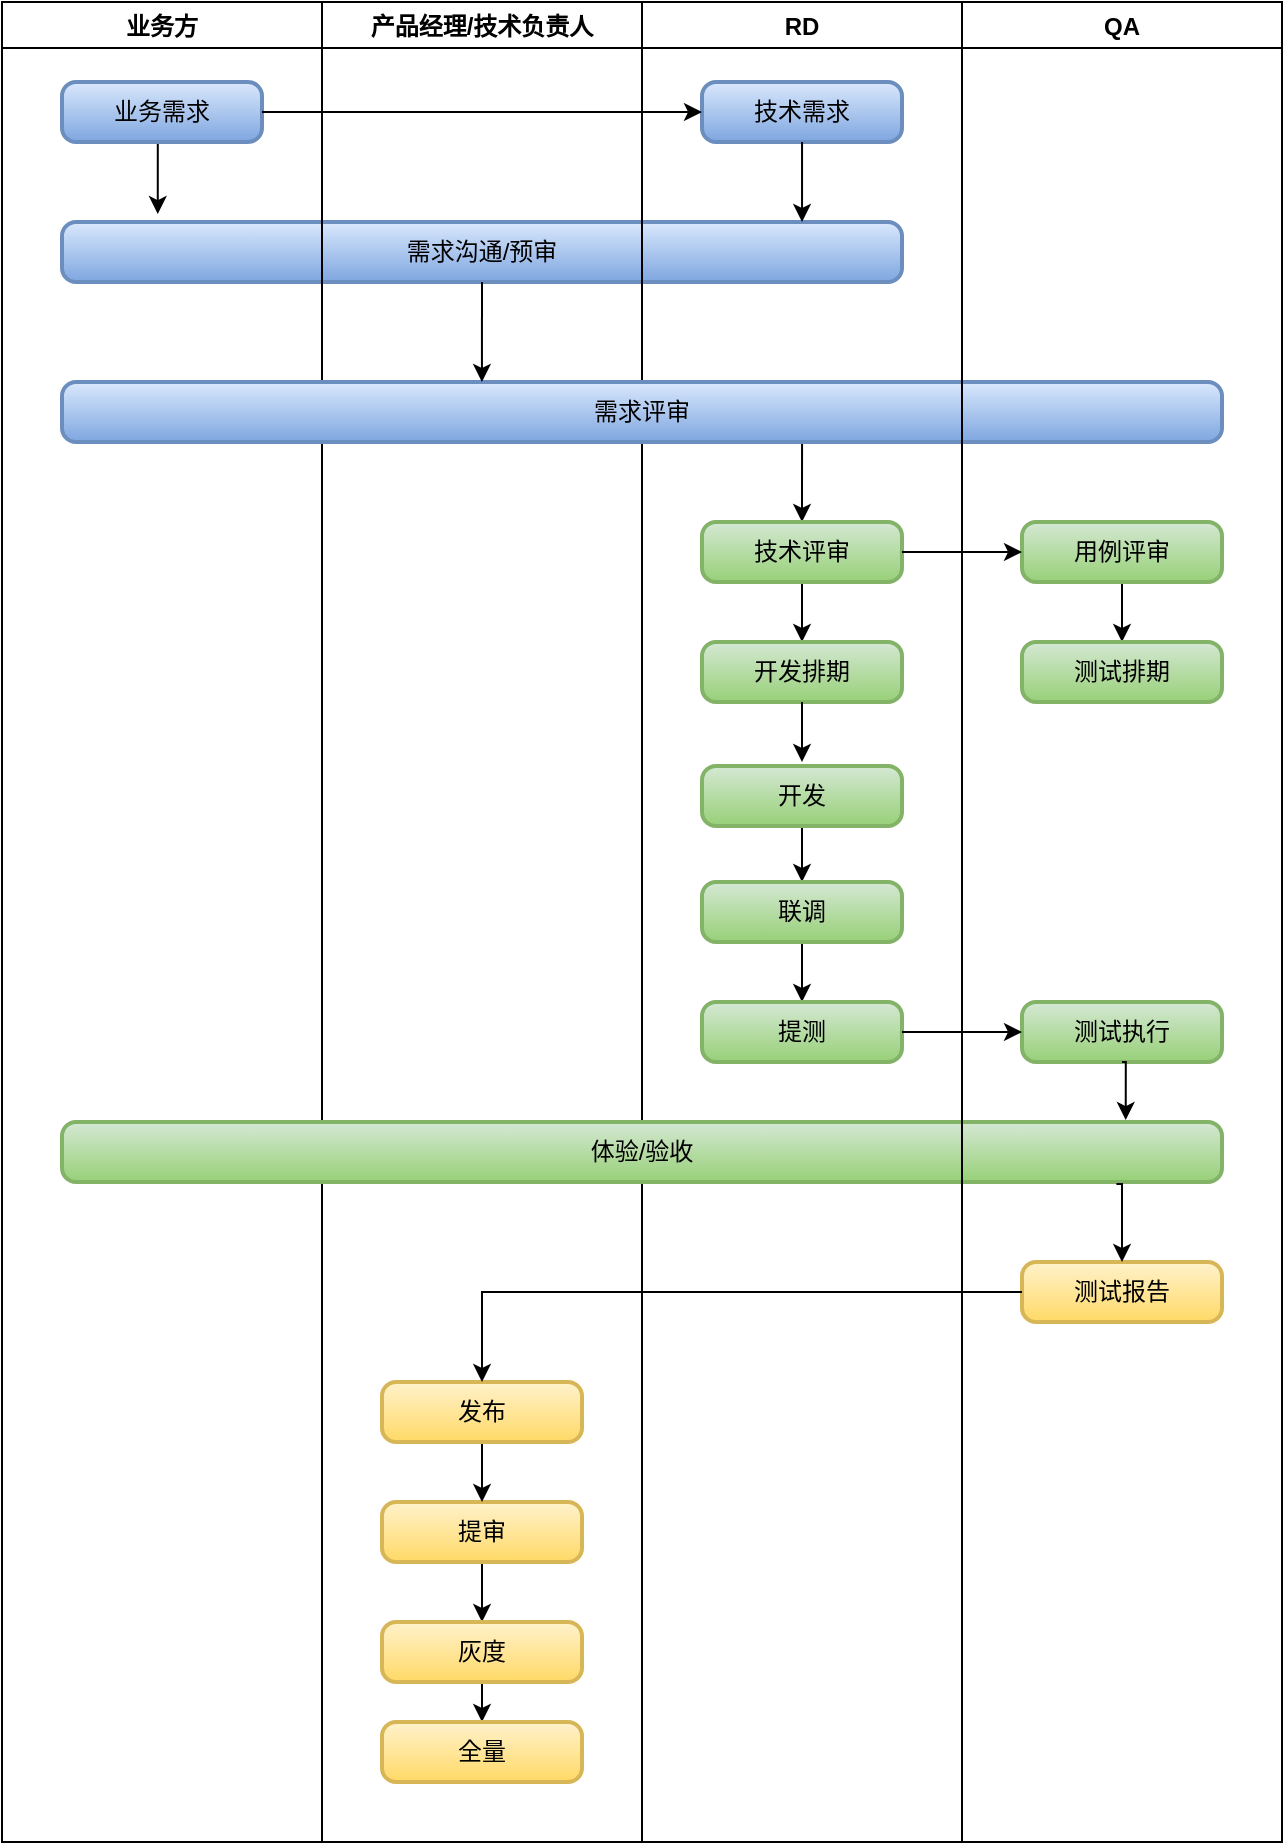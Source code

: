 <mxfile version="13.8.0" type="github">
  <diagram id="d6cZBauO_cntK9Y2CSTc" name="Page-1">
    <mxGraphModel dx="868" dy="451" grid="1" gridSize="10" guides="1" tooltips="1" connect="1" arrows="1" fold="1" page="1" pageScale="1" pageWidth="827" pageHeight="1169" math="0" shadow="0">
      <root>
        <mxCell id="0" />
        <mxCell id="1" parent="0" />
        <mxCell id="UXMJ1x9uuqICj5ODlq46-15" value="业务方" style="swimlane;" vertex="1" parent="1">
          <mxGeometry x="40" y="60" width="160" height="920" as="geometry" />
        </mxCell>
        <mxCell id="UXMJ1x9uuqICj5ODlq46-50" style="edgeStyle=orthogonalEdgeStyle;rounded=0;orthogonalLoop=1;jettySize=auto;html=1;exitX=0.5;exitY=1;exitDx=0;exitDy=0;entryX=0.114;entryY=-0.133;entryDx=0;entryDy=0;entryPerimeter=0;" edge="1" parent="UXMJ1x9uuqICj5ODlq46-15" source="UXMJ1x9uuqICj5ODlq46-19" target="UXMJ1x9uuqICj5ODlq46-22">
          <mxGeometry relative="1" as="geometry" />
        </mxCell>
        <mxCell id="UXMJ1x9uuqICj5ODlq46-19" value="业务需求" style="rounded=1;whiteSpace=wrap;html=1;absoluteArcSize=1;arcSize=14;strokeWidth=2;gradientColor=#7ea6e0;fillColor=#dae8fc;strokeColor=#6c8ebf;" vertex="1" parent="UXMJ1x9uuqICj5ODlq46-15">
          <mxGeometry x="30" y="40" width="100" height="30" as="geometry" />
        </mxCell>
        <mxCell id="UXMJ1x9uuqICj5ODlq46-22" value="需求沟通/预审" style="rounded=1;whiteSpace=wrap;html=1;absoluteArcSize=1;arcSize=14;strokeWidth=2;gradientColor=#7ea6e0;fillColor=#dae8fc;strokeColor=#6c8ebf;" vertex="1" parent="UXMJ1x9uuqICj5ODlq46-15">
          <mxGeometry x="30" y="110" width="420" height="30" as="geometry" />
        </mxCell>
        <mxCell id="UXMJ1x9uuqICj5ODlq46-16" value="产品经理/技术负责人" style="swimlane;" vertex="1" parent="1">
          <mxGeometry x="200" y="60" width="160" height="920" as="geometry" />
        </mxCell>
        <mxCell id="UXMJ1x9uuqICj5ODlq46-69" style="edgeStyle=orthogonalEdgeStyle;rounded=0;orthogonalLoop=1;jettySize=auto;html=1;exitX=0.5;exitY=1;exitDx=0;exitDy=0;entryX=0.5;entryY=0;entryDx=0;entryDy=0;" edge="1" parent="UXMJ1x9uuqICj5ODlq46-16" source="UXMJ1x9uuqICj5ODlq46-46" target="UXMJ1x9uuqICj5ODlq46-47">
          <mxGeometry relative="1" as="geometry" />
        </mxCell>
        <mxCell id="UXMJ1x9uuqICj5ODlq46-46" value="提审" style="rounded=1;whiteSpace=wrap;html=1;absoluteArcSize=1;arcSize=14;strokeWidth=2;gradientColor=#ffd966;fillColor=#fff2cc;strokeColor=#d6b656;" vertex="1" parent="UXMJ1x9uuqICj5ODlq46-16">
          <mxGeometry x="30" y="750" width="100" height="30" as="geometry" />
        </mxCell>
        <mxCell id="UXMJ1x9uuqICj5ODlq46-70" style="edgeStyle=orthogonalEdgeStyle;rounded=0;orthogonalLoop=1;jettySize=auto;html=1;exitX=0.5;exitY=1;exitDx=0;exitDy=0;entryX=0.5;entryY=0;entryDx=0;entryDy=0;" edge="1" parent="UXMJ1x9uuqICj5ODlq46-16" source="UXMJ1x9uuqICj5ODlq46-47" target="UXMJ1x9uuqICj5ODlq46-48">
          <mxGeometry relative="1" as="geometry" />
        </mxCell>
        <mxCell id="UXMJ1x9uuqICj5ODlq46-47" value="灰度" style="rounded=1;whiteSpace=wrap;html=1;absoluteArcSize=1;arcSize=14;strokeWidth=2;gradientColor=#ffd966;fillColor=#fff2cc;strokeColor=#d6b656;" vertex="1" parent="UXMJ1x9uuqICj5ODlq46-16">
          <mxGeometry x="30" y="810" width="100" height="30" as="geometry" />
        </mxCell>
        <mxCell id="UXMJ1x9uuqICj5ODlq46-48" value="全量" style="rounded=1;whiteSpace=wrap;html=1;absoluteArcSize=1;arcSize=14;strokeWidth=2;gradientColor=#ffd966;fillColor=#fff2cc;strokeColor=#d6b656;" vertex="1" parent="UXMJ1x9uuqICj5ODlq46-16">
          <mxGeometry x="30" y="860" width="100" height="30" as="geometry" />
        </mxCell>
        <mxCell id="UXMJ1x9uuqICj5ODlq46-68" style="edgeStyle=orthogonalEdgeStyle;rounded=0;orthogonalLoop=1;jettySize=auto;html=1;exitX=0.5;exitY=1;exitDx=0;exitDy=0;entryX=0.5;entryY=0;entryDx=0;entryDy=0;" edge="1" parent="UXMJ1x9uuqICj5ODlq46-16" source="UXMJ1x9uuqICj5ODlq46-49" target="UXMJ1x9uuqICj5ODlq46-46">
          <mxGeometry relative="1" as="geometry" />
        </mxCell>
        <mxCell id="UXMJ1x9uuqICj5ODlq46-49" value="发布" style="rounded=1;whiteSpace=wrap;html=1;absoluteArcSize=1;arcSize=14;strokeWidth=2;gradientColor=#ffd966;fillColor=#fff2cc;strokeColor=#d6b656;" vertex="1" parent="UXMJ1x9uuqICj5ODlq46-16">
          <mxGeometry x="30" y="690" width="100" height="30" as="geometry" />
        </mxCell>
        <mxCell id="UXMJ1x9uuqICj5ODlq46-17" value="RD" style="swimlane;" vertex="1" parent="1">
          <mxGeometry x="360" y="60" width="160" height="920" as="geometry" />
        </mxCell>
        <mxCell id="UXMJ1x9uuqICj5ODlq46-56" style="edgeStyle=orthogonalEdgeStyle;rounded=0;orthogonalLoop=1;jettySize=auto;html=1;entryX=0.5;entryY=0;entryDx=0;entryDy=0;exitX=0.638;exitY=0.967;exitDx=0;exitDy=0;exitPerimeter=0;" edge="1" parent="UXMJ1x9uuqICj5ODlq46-17" source="UXMJ1x9uuqICj5ODlq46-25" target="UXMJ1x9uuqICj5ODlq46-26">
          <mxGeometry relative="1" as="geometry" />
        </mxCell>
        <mxCell id="UXMJ1x9uuqICj5ODlq46-25" value="需求评审" style="rounded=1;whiteSpace=wrap;html=1;absoluteArcSize=1;arcSize=14;strokeWidth=2;gradientColor=#7ea6e0;fillColor=#dae8fc;strokeColor=#6c8ebf;glass=0;sketch=0;" vertex="1" parent="UXMJ1x9uuqICj5ODlq46-17">
          <mxGeometry x="-290" y="190" width="580" height="30" as="geometry" />
        </mxCell>
        <mxCell id="UXMJ1x9uuqICj5ODlq46-57" style="edgeStyle=orthogonalEdgeStyle;rounded=0;orthogonalLoop=1;jettySize=auto;html=1;exitX=0.5;exitY=1;exitDx=0;exitDy=0;entryX=0.5;entryY=0;entryDx=0;entryDy=0;" edge="1" parent="UXMJ1x9uuqICj5ODlq46-17" source="UXMJ1x9uuqICj5ODlq46-26" target="UXMJ1x9uuqICj5ODlq46-31">
          <mxGeometry relative="1" as="geometry" />
        </mxCell>
        <mxCell id="UXMJ1x9uuqICj5ODlq46-26" value="技术评审" style="rounded=1;whiteSpace=wrap;html=1;absoluteArcSize=1;arcSize=14;strokeWidth=2;gradientColor=#97d077;fillColor=#d5e8d4;strokeColor=#82b366;" vertex="1" parent="UXMJ1x9uuqICj5ODlq46-17">
          <mxGeometry x="30" y="260" width="100" height="30" as="geometry" />
        </mxCell>
        <mxCell id="UXMJ1x9uuqICj5ODlq46-31" value="开发排期" style="rounded=1;whiteSpace=wrap;html=1;absoluteArcSize=1;arcSize=14;strokeWidth=2;gradientColor=#97d077;fillColor=#d5e8d4;strokeColor=#82b366;" vertex="1" parent="UXMJ1x9uuqICj5ODlq46-17">
          <mxGeometry x="30" y="320" width="100" height="30" as="geometry" />
        </mxCell>
        <mxCell id="UXMJ1x9uuqICj5ODlq46-59" style="edgeStyle=orthogonalEdgeStyle;rounded=0;orthogonalLoop=1;jettySize=auto;html=1;exitX=0.5;exitY=1;exitDx=0;exitDy=0;entryX=0.5;entryY=0;entryDx=0;entryDy=0;" edge="1" parent="UXMJ1x9uuqICj5ODlq46-17" source="UXMJ1x9uuqICj5ODlq46-33" target="UXMJ1x9uuqICj5ODlq46-34">
          <mxGeometry relative="1" as="geometry" />
        </mxCell>
        <mxCell id="UXMJ1x9uuqICj5ODlq46-33" value="开发" style="rounded=1;whiteSpace=wrap;html=1;absoluteArcSize=1;arcSize=14;strokeWidth=2;gradientColor=#97d077;fillColor=#d5e8d4;strokeColor=#82b366;" vertex="1" parent="UXMJ1x9uuqICj5ODlq46-17">
          <mxGeometry x="30" y="382" width="100" height="30" as="geometry" />
        </mxCell>
        <mxCell id="UXMJ1x9uuqICj5ODlq46-60" style="edgeStyle=orthogonalEdgeStyle;rounded=0;orthogonalLoop=1;jettySize=auto;html=1;exitX=0.5;exitY=1;exitDx=0;exitDy=0;entryX=0.5;entryY=0;entryDx=0;entryDy=0;" edge="1" parent="UXMJ1x9uuqICj5ODlq46-17" source="UXMJ1x9uuqICj5ODlq46-34" target="UXMJ1x9uuqICj5ODlq46-35">
          <mxGeometry relative="1" as="geometry" />
        </mxCell>
        <mxCell id="UXMJ1x9uuqICj5ODlq46-34" value="联调" style="rounded=1;whiteSpace=wrap;html=1;absoluteArcSize=1;arcSize=14;strokeWidth=2;gradientColor=#97d077;fillColor=#d5e8d4;strokeColor=#82b366;" vertex="1" parent="UXMJ1x9uuqICj5ODlq46-17">
          <mxGeometry x="30" y="440" width="100" height="30" as="geometry" />
        </mxCell>
        <mxCell id="UXMJ1x9uuqICj5ODlq46-35" value="提测" style="rounded=1;whiteSpace=wrap;html=1;absoluteArcSize=1;arcSize=14;strokeWidth=2;gradientColor=#97d077;fillColor=#d5e8d4;strokeColor=#82b366;" vertex="1" parent="UXMJ1x9uuqICj5ODlq46-17">
          <mxGeometry x="30" y="500" width="100" height="30" as="geometry" />
        </mxCell>
        <mxCell id="UXMJ1x9uuqICj5ODlq46-44" value="体验/验收" style="rounded=1;whiteSpace=wrap;html=1;absoluteArcSize=1;arcSize=14;strokeWidth=2;gradientColor=#97d077;fillColor=#d5e8d4;strokeColor=#82b366;glass=0;sketch=0;" vertex="1" parent="UXMJ1x9uuqICj5ODlq46-17">
          <mxGeometry x="-290" y="560" width="580" height="30" as="geometry" />
        </mxCell>
        <mxCell id="UXMJ1x9uuqICj5ODlq46-52" value="技术需求" style="rounded=1;whiteSpace=wrap;html=1;absoluteArcSize=1;arcSize=14;strokeWidth=2;gradientColor=#7ea6e0;fillColor=#dae8fc;strokeColor=#6c8ebf;" vertex="1" parent="UXMJ1x9uuqICj5ODlq46-17">
          <mxGeometry x="30" y="40" width="100" height="30" as="geometry" />
        </mxCell>
        <mxCell id="UXMJ1x9uuqICj5ODlq46-18" value="QA" style="swimlane;" vertex="1" parent="1">
          <mxGeometry x="520" y="60" width="160" height="920" as="geometry" />
        </mxCell>
        <mxCell id="UXMJ1x9uuqICj5ODlq46-62" style="edgeStyle=orthogonalEdgeStyle;rounded=0;orthogonalLoop=1;jettySize=auto;html=1;exitX=0.5;exitY=1;exitDx=0;exitDy=0;entryX=0.5;entryY=0;entryDx=0;entryDy=0;" edge="1" parent="UXMJ1x9uuqICj5ODlq46-18" source="UXMJ1x9uuqICj5ODlq46-36" target="UXMJ1x9uuqICj5ODlq46-39">
          <mxGeometry relative="1" as="geometry" />
        </mxCell>
        <mxCell id="UXMJ1x9uuqICj5ODlq46-36" value="用例评审" style="rounded=1;whiteSpace=wrap;html=1;absoluteArcSize=1;arcSize=14;strokeWidth=2;gradientColor=#97d077;fillColor=#d5e8d4;strokeColor=#82b366;" vertex="1" parent="UXMJ1x9uuqICj5ODlq46-18">
          <mxGeometry x="30" y="260" width="100" height="30" as="geometry" />
        </mxCell>
        <mxCell id="UXMJ1x9uuqICj5ODlq46-39" value="测试排期" style="rounded=1;whiteSpace=wrap;html=1;absoluteArcSize=1;arcSize=14;strokeWidth=2;gradientColor=#97d077;fillColor=#d5e8d4;strokeColor=#82b366;" vertex="1" parent="UXMJ1x9uuqICj5ODlq46-18">
          <mxGeometry x="30" y="320" width="100" height="30" as="geometry" />
        </mxCell>
        <mxCell id="UXMJ1x9uuqICj5ODlq46-43" value="测试执行" style="rounded=1;whiteSpace=wrap;html=1;absoluteArcSize=1;arcSize=14;strokeWidth=2;gradientColor=#97d077;fillColor=#d5e8d4;strokeColor=#82b366;" vertex="1" parent="UXMJ1x9uuqICj5ODlq46-18">
          <mxGeometry x="30" y="500" width="100" height="30" as="geometry" />
        </mxCell>
        <mxCell id="UXMJ1x9uuqICj5ODlq46-45" value="测试报告" style="rounded=1;whiteSpace=wrap;html=1;absoluteArcSize=1;arcSize=14;strokeWidth=2;gradientColor=#ffd966;fillColor=#fff2cc;strokeColor=#d6b656;" vertex="1" parent="UXMJ1x9uuqICj5ODlq46-18">
          <mxGeometry x="30" y="630" width="100" height="30" as="geometry" />
        </mxCell>
        <mxCell id="UXMJ1x9uuqICj5ODlq46-53" style="edgeStyle=orthogonalEdgeStyle;rounded=0;orthogonalLoop=1;jettySize=auto;html=1;" edge="1" parent="1" source="UXMJ1x9uuqICj5ODlq46-19" target="UXMJ1x9uuqICj5ODlq46-52">
          <mxGeometry relative="1" as="geometry" />
        </mxCell>
        <mxCell id="UXMJ1x9uuqICj5ODlq46-54" style="edgeStyle=orthogonalEdgeStyle;rounded=0;orthogonalLoop=1;jettySize=auto;html=1;entryX=0.881;entryY=0;entryDx=0;entryDy=0;entryPerimeter=0;" edge="1" parent="1" source="UXMJ1x9uuqICj5ODlq46-52" target="UXMJ1x9uuqICj5ODlq46-22">
          <mxGeometry relative="1" as="geometry" />
        </mxCell>
        <mxCell id="UXMJ1x9uuqICj5ODlq46-55" style="edgeStyle=orthogonalEdgeStyle;rounded=0;orthogonalLoop=1;jettySize=auto;html=1;exitX=0.5;exitY=1;exitDx=0;exitDy=0;entryX=0.362;entryY=0;entryDx=0;entryDy=0;entryPerimeter=0;" edge="1" parent="1" source="UXMJ1x9uuqICj5ODlq46-22" target="UXMJ1x9uuqICj5ODlq46-25">
          <mxGeometry relative="1" as="geometry" />
        </mxCell>
        <mxCell id="UXMJ1x9uuqICj5ODlq46-58" style="edgeStyle=orthogonalEdgeStyle;rounded=0;orthogonalLoop=1;jettySize=auto;html=1;exitX=0.5;exitY=1;exitDx=0;exitDy=0;" edge="1" parent="1" source="UXMJ1x9uuqICj5ODlq46-31">
          <mxGeometry relative="1" as="geometry">
            <mxPoint x="440" y="440" as="targetPoint" />
          </mxGeometry>
        </mxCell>
        <mxCell id="UXMJ1x9uuqICj5ODlq46-61" style="edgeStyle=orthogonalEdgeStyle;rounded=0;orthogonalLoop=1;jettySize=auto;html=1;" edge="1" parent="1" source="UXMJ1x9uuqICj5ODlq46-26" target="UXMJ1x9uuqICj5ODlq46-36">
          <mxGeometry relative="1" as="geometry" />
        </mxCell>
        <mxCell id="UXMJ1x9uuqICj5ODlq46-64" style="edgeStyle=orthogonalEdgeStyle;rounded=0;orthogonalLoop=1;jettySize=auto;html=1;exitX=1;exitY=0.5;exitDx=0;exitDy=0;" edge="1" parent="1" source="UXMJ1x9uuqICj5ODlq46-35" target="UXMJ1x9uuqICj5ODlq46-43">
          <mxGeometry relative="1" as="geometry" />
        </mxCell>
        <mxCell id="UXMJ1x9uuqICj5ODlq46-65" style="edgeStyle=orthogonalEdgeStyle;rounded=0;orthogonalLoop=1;jettySize=auto;html=1;exitX=0.5;exitY=1;exitDx=0;exitDy=0;entryX=0.917;entryY=-0.033;entryDx=0;entryDy=0;entryPerimeter=0;" edge="1" parent="1" source="UXMJ1x9uuqICj5ODlq46-43" target="UXMJ1x9uuqICj5ODlq46-44">
          <mxGeometry relative="1" as="geometry" />
        </mxCell>
        <mxCell id="UXMJ1x9uuqICj5ODlq46-66" style="edgeStyle=orthogonalEdgeStyle;rounded=0;orthogonalLoop=1;jettySize=auto;html=1;entryX=0.5;entryY=0;entryDx=0;entryDy=0;exitX=0.909;exitY=1.033;exitDx=0;exitDy=0;exitPerimeter=0;" edge="1" parent="1" source="UXMJ1x9uuqICj5ODlq46-44" target="UXMJ1x9uuqICj5ODlq46-45">
          <mxGeometry relative="1" as="geometry">
            <Array as="points">
              <mxPoint x="600" y="651" />
            </Array>
          </mxGeometry>
        </mxCell>
        <mxCell id="UXMJ1x9uuqICj5ODlq46-67" style="edgeStyle=orthogonalEdgeStyle;rounded=0;orthogonalLoop=1;jettySize=auto;html=1;exitX=0;exitY=0.5;exitDx=0;exitDy=0;entryX=0.5;entryY=0;entryDx=0;entryDy=0;" edge="1" parent="1" source="UXMJ1x9uuqICj5ODlq46-45" target="UXMJ1x9uuqICj5ODlq46-49">
          <mxGeometry relative="1" as="geometry" />
        </mxCell>
      </root>
    </mxGraphModel>
  </diagram>
</mxfile>
